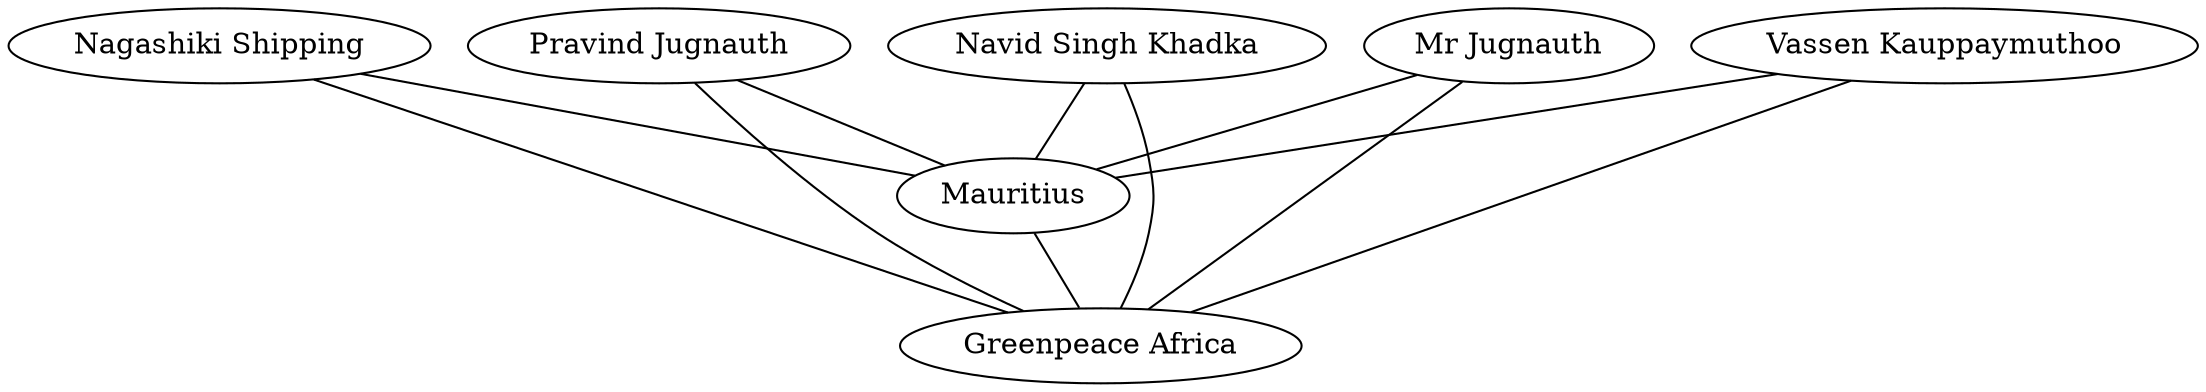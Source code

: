 strict graph {
	Mauritius
	"Greenpeace Africa"
	Mauritius -- "Greenpeace Africa"
	"Greenpeace Africa"
	Mauritius -- "Greenpeace Africa"
	"Nagashiki Shipping"
	"Greenpeace Africa"
	"Nagashiki Shipping" -- "Greenpeace Africa"
	"Nagashiki Shipping"
	"Nagashiki Shipping" -- Mauritius
	"Nagashiki Shipping"
	"Nagashiki Shipping" -- Mauritius
	"Pravind Jugnauth"
	"Greenpeace Africa"
	"Pravind Jugnauth" -- "Greenpeace Africa"
	"Pravind Jugnauth"
	"Pravind Jugnauth" -- Mauritius
	"Pravind Jugnauth"
	"Pravind Jugnauth" -- Mauritius
	"Navid Singh Khadka"
	"Greenpeace Africa"
	"Navid Singh Khadka" -- "Greenpeace Africa"
	"Navid Singh Khadka"
	"Navid Singh Khadka" -- Mauritius
	"Navid Singh Khadka"
	"Navid Singh Khadka" -- Mauritius
	"Mr Jugnauth"
	"Greenpeace Africa"
	"Mr Jugnauth" -- "Greenpeace Africa"
	"Mr Jugnauth"
	"Mr Jugnauth" -- Mauritius
	"Mr Jugnauth"
	"Mr Jugnauth" -- Mauritius
	"Greenpeace Africa"
	Mauritius -- "Greenpeace Africa"
	"Vassen Kauppaymuthoo"
	"Greenpeace Africa"
	"Vassen Kauppaymuthoo" -- "Greenpeace Africa"
	"Vassen Kauppaymuthoo"
	"Vassen Kauppaymuthoo" -- Mauritius
	"Vassen Kauppaymuthoo"
	"Vassen Kauppaymuthoo" -- Mauritius
}
